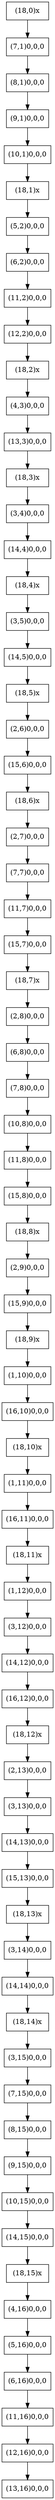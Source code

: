 digraph {
node [shape = rectangle, height=0.5, width=1.2];
graph [nodesep = 1];
rankdir=TB;
"1"[label="(18,0)x"];
"2"[label="(7,1)0,0,0"];
"1"->"2";
"3"[label="(8,1)0,0,0"];
"2"->"3";
"4"[label="(9,1)0,0,0"];
"3"->"4";
"5"[label="(10,1)0,0,0"];
"4"->"5";
"6"[label="(18,1)x"];
"5"->"6";
"7"[label="(5,2)0,0,0"];
"6"->"7";
"8"[label="(6,2)0,0,0"];
"7"->"8";
"9"[label="(11,2)0,0,0"];
"8"->"9";
"10"[label="(12,2)0,0,0"];
"9"->"10";
"11"[label="(18,2)x"];
"10"->"11";
"12"[label="(4,3)0,0,0"];
"11"->"12";
"13"[label="(13,3)0,0,0"];
"12"->"13";
"14"[label="(18,3)x"];
"13"->"14";
"15"[label="(3,4)0,0,0"];
"14"->"15";
"16"[label="(14,4)0,0,0"];
"15"->"16";
"17"[label="(18,4)x"];
"16"->"17";
"18"[label="(3,5)0,0,0"];
"17"->"18";
"19"[label="(14,5)0,0,0"];
"18"->"19";
"20"[label="(18,5)x"];
"19"->"20";
"21"[label="(2,6)0,0,0"];
"20"->"21";
"22"[label="(15,6)0,0,0"];
"21"->"22";
"23"[label="(18,6)x"];
"22"->"23";
"24"[label="(2,7)0,0,0"];
"23"->"24";
"25"[label="(7,7)0,0,0"];
"24"->"25";
"26"[label="(11,7)0,0,0"];
"25"->"26";
"27"[label="(15,7)0,0,0"];
"26"->"27";
"28"[label="(18,7)x"];
"27"->"28";
"29"[label="(2,8)0,0,0"];
"28"->"29";
"30"[label="(6,8)0,0,0"];
"29"->"30";
"31"[label="(7,8)0,0,0"];
"30"->"31";
"32"[label="(10,8)0,0,0"];
"31"->"32";
"33"[label="(11,8)0,0,0"];
"32"->"33";
"34"[label="(15,8)0,0,0"];
"33"->"34";
"35"[label="(18,8)x"];
"34"->"35";
"36"[label="(2,9)0,0,0"];
"35"->"36";
"37"[label="(15,9)0,0,0"];
"36"->"37";
"38"[label="(18,9)x"];
"37"->"38";
"39"[label="(1,10)0,0,0"];
"38"->"39";
"40"[label="(16,10)0,0,0"];
"39"->"40";
"41"[label="(18,10)x"];
"40"->"41";
"42"[label="(1,11)0,0,0"];
"41"->"42";
"43"[label="(16,11)0,0,0"];
"42"->"43";
"44"[label="(18,11)x"];
"43"->"44";
"45"[label="(1,12)0,0,0"];
"44"->"45";
"46"[label="(3,12)0,0,0"];
"45"->"46";
"47"[label="(14,12)0,0,0"];
"46"->"47";
"48"[label="(16,12)0,0,0"];
"47"->"48";
"49"[label="(18,12)x"];
"48"->"49";
"50"[label="(2,13)0,0,0"];
"49"->"50";
"51"[label="(3,13)0,0,0"];
"50"->"51";
"52"[label="(14,13)0,0,0"];
"51"->"52";
"53"[label="(15,13)0,0,0"];
"52"->"53";
"54"[label="(18,13)x"];
"53"->"54";
"55"[label="(3,14)0,0,0"];
"54"->"55";
"56"[label="(14,14)0,0,0"];
"55"->"56";
"57"[label="(18,14)x"];
"56"->"57";
"58"[label="(3,15)0,0,0"];
"57"->"58";
"59"[label="(7,15)0,0,0"];
"58"->"59";
"60"[label="(8,15)0,0,0"];
"59"->"60";
"61"[label="(9,15)0,0,0"];
"60"->"61";
"62"[label="(10,15)0,0,0"];
"61"->"62";
"63"[label="(14,15)0,0,0"];
"62"->"63";
"64"[label="(18,15)x"];
"63"->"64";
"65"[label="(4,16)0,0,0"];
"64"->"65";
"66"[label="(5,16)0,0,0"];
"65"->"66";
"67"[label="(6,16)0,0,0"];
"66"->"67";
"68"[label="(11,16)0,0,0"];
"67"->"68";
"69"[label="(12,16)0,0,0"];
"68"->"69";
"70"[label="(13,16)0,0,0"];
"69"->"70";
}